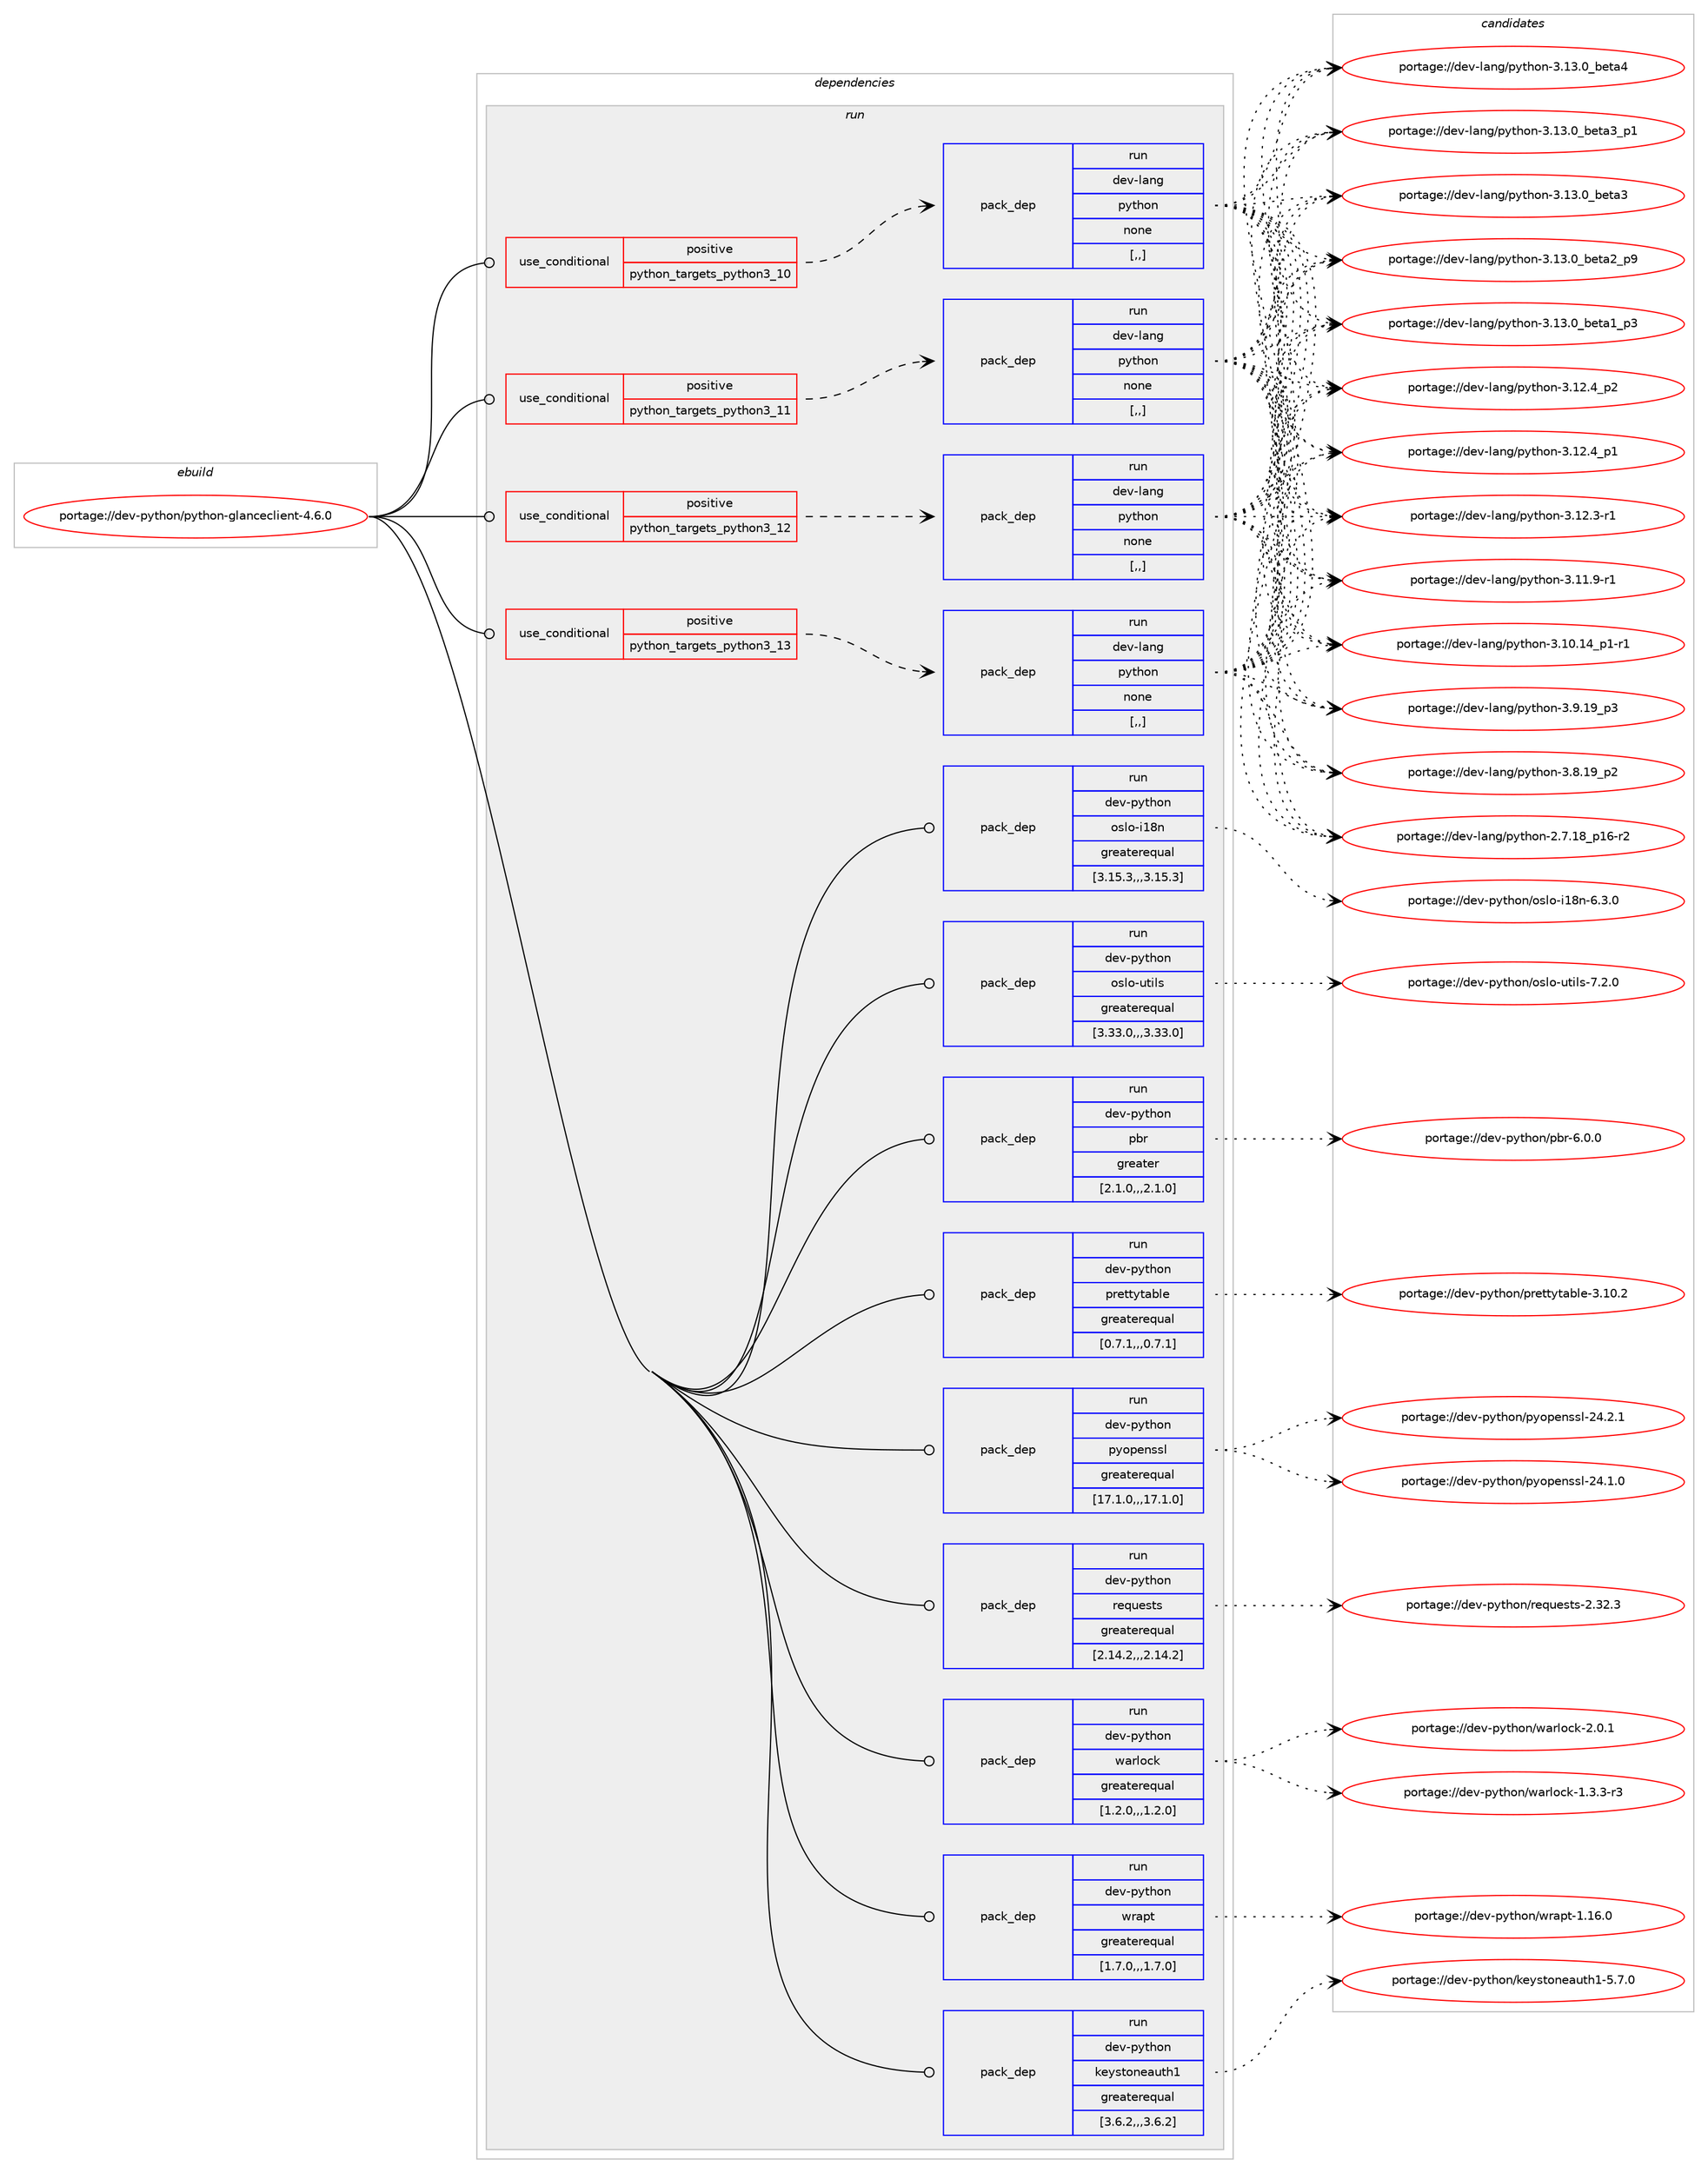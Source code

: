 digraph prolog {

# *************
# Graph options
# *************

newrank=true;
concentrate=true;
compound=true;
graph [rankdir=LR,fontname=Helvetica,fontsize=10,ranksep=1.5];#, ranksep=2.5, nodesep=0.2];
edge  [arrowhead=vee];
node  [fontname=Helvetica,fontsize=10];

# **********
# The ebuild
# **********

subgraph cluster_leftcol {
color=gray;
label=<<i>ebuild</i>>;
id [label="portage://dev-python/python-glanceclient-4.6.0", color=red, width=4, href="../dev-python/python-glanceclient-4.6.0.svg"];
}

# ****************
# The dependencies
# ****************

subgraph cluster_midcol {
color=gray;
label=<<i>dependencies</i>>;
subgraph cluster_compile {
fillcolor="#eeeeee";
style=filled;
label=<<i>compile</i>>;
}
subgraph cluster_compileandrun {
fillcolor="#eeeeee";
style=filled;
label=<<i>compile and run</i>>;
}
subgraph cluster_run {
fillcolor="#eeeeee";
style=filled;
label=<<i>run</i>>;
subgraph cond38326 {
dependency160257 [label=<<TABLE BORDER="0" CELLBORDER="1" CELLSPACING="0" CELLPADDING="4"><TR><TD ROWSPAN="3" CELLPADDING="10">use_conditional</TD></TR><TR><TD>positive</TD></TR><TR><TD>python_targets_python3_10</TD></TR></TABLE>>, shape=none, color=red];
subgraph pack120660 {
dependency160258 [label=<<TABLE BORDER="0" CELLBORDER="1" CELLSPACING="0" CELLPADDING="4" WIDTH="220"><TR><TD ROWSPAN="6" CELLPADDING="30">pack_dep</TD></TR><TR><TD WIDTH="110">run</TD></TR><TR><TD>dev-lang</TD></TR><TR><TD>python</TD></TR><TR><TD>none</TD></TR><TR><TD>[,,]</TD></TR></TABLE>>, shape=none, color=blue];
}
dependency160257:e -> dependency160258:w [weight=20,style="dashed",arrowhead="vee"];
}
id:e -> dependency160257:w [weight=20,style="solid",arrowhead="odot"];
subgraph cond38327 {
dependency160259 [label=<<TABLE BORDER="0" CELLBORDER="1" CELLSPACING="0" CELLPADDING="4"><TR><TD ROWSPAN="3" CELLPADDING="10">use_conditional</TD></TR><TR><TD>positive</TD></TR><TR><TD>python_targets_python3_11</TD></TR></TABLE>>, shape=none, color=red];
subgraph pack120661 {
dependency160260 [label=<<TABLE BORDER="0" CELLBORDER="1" CELLSPACING="0" CELLPADDING="4" WIDTH="220"><TR><TD ROWSPAN="6" CELLPADDING="30">pack_dep</TD></TR><TR><TD WIDTH="110">run</TD></TR><TR><TD>dev-lang</TD></TR><TR><TD>python</TD></TR><TR><TD>none</TD></TR><TR><TD>[,,]</TD></TR></TABLE>>, shape=none, color=blue];
}
dependency160259:e -> dependency160260:w [weight=20,style="dashed",arrowhead="vee"];
}
id:e -> dependency160259:w [weight=20,style="solid",arrowhead="odot"];
subgraph cond38328 {
dependency160261 [label=<<TABLE BORDER="0" CELLBORDER="1" CELLSPACING="0" CELLPADDING="4"><TR><TD ROWSPAN="3" CELLPADDING="10">use_conditional</TD></TR><TR><TD>positive</TD></TR><TR><TD>python_targets_python3_12</TD></TR></TABLE>>, shape=none, color=red];
subgraph pack120662 {
dependency160262 [label=<<TABLE BORDER="0" CELLBORDER="1" CELLSPACING="0" CELLPADDING="4" WIDTH="220"><TR><TD ROWSPAN="6" CELLPADDING="30">pack_dep</TD></TR><TR><TD WIDTH="110">run</TD></TR><TR><TD>dev-lang</TD></TR><TR><TD>python</TD></TR><TR><TD>none</TD></TR><TR><TD>[,,]</TD></TR></TABLE>>, shape=none, color=blue];
}
dependency160261:e -> dependency160262:w [weight=20,style="dashed",arrowhead="vee"];
}
id:e -> dependency160261:w [weight=20,style="solid",arrowhead="odot"];
subgraph cond38329 {
dependency160263 [label=<<TABLE BORDER="0" CELLBORDER="1" CELLSPACING="0" CELLPADDING="4"><TR><TD ROWSPAN="3" CELLPADDING="10">use_conditional</TD></TR><TR><TD>positive</TD></TR><TR><TD>python_targets_python3_13</TD></TR></TABLE>>, shape=none, color=red];
subgraph pack120663 {
dependency160264 [label=<<TABLE BORDER="0" CELLBORDER="1" CELLSPACING="0" CELLPADDING="4" WIDTH="220"><TR><TD ROWSPAN="6" CELLPADDING="30">pack_dep</TD></TR><TR><TD WIDTH="110">run</TD></TR><TR><TD>dev-lang</TD></TR><TR><TD>python</TD></TR><TR><TD>none</TD></TR><TR><TD>[,,]</TD></TR></TABLE>>, shape=none, color=blue];
}
dependency160263:e -> dependency160264:w [weight=20,style="dashed",arrowhead="vee"];
}
id:e -> dependency160263:w [weight=20,style="solid",arrowhead="odot"];
subgraph pack120664 {
dependency160265 [label=<<TABLE BORDER="0" CELLBORDER="1" CELLSPACING="0" CELLPADDING="4" WIDTH="220"><TR><TD ROWSPAN="6" CELLPADDING="30">pack_dep</TD></TR><TR><TD WIDTH="110">run</TD></TR><TR><TD>dev-python</TD></TR><TR><TD>keystoneauth1</TD></TR><TR><TD>greaterequal</TD></TR><TR><TD>[3.6.2,,,3.6.2]</TD></TR></TABLE>>, shape=none, color=blue];
}
id:e -> dependency160265:w [weight=20,style="solid",arrowhead="odot"];
subgraph pack120665 {
dependency160266 [label=<<TABLE BORDER="0" CELLBORDER="1" CELLSPACING="0" CELLPADDING="4" WIDTH="220"><TR><TD ROWSPAN="6" CELLPADDING="30">pack_dep</TD></TR><TR><TD WIDTH="110">run</TD></TR><TR><TD>dev-python</TD></TR><TR><TD>oslo-i18n</TD></TR><TR><TD>greaterequal</TD></TR><TR><TD>[3.15.3,,,3.15.3]</TD></TR></TABLE>>, shape=none, color=blue];
}
id:e -> dependency160266:w [weight=20,style="solid",arrowhead="odot"];
subgraph pack120666 {
dependency160267 [label=<<TABLE BORDER="0" CELLBORDER="1" CELLSPACING="0" CELLPADDING="4" WIDTH="220"><TR><TD ROWSPAN="6" CELLPADDING="30">pack_dep</TD></TR><TR><TD WIDTH="110">run</TD></TR><TR><TD>dev-python</TD></TR><TR><TD>oslo-utils</TD></TR><TR><TD>greaterequal</TD></TR><TR><TD>[3.33.0,,,3.33.0]</TD></TR></TABLE>>, shape=none, color=blue];
}
id:e -> dependency160267:w [weight=20,style="solid",arrowhead="odot"];
subgraph pack120667 {
dependency160268 [label=<<TABLE BORDER="0" CELLBORDER="1" CELLSPACING="0" CELLPADDING="4" WIDTH="220"><TR><TD ROWSPAN="6" CELLPADDING="30">pack_dep</TD></TR><TR><TD WIDTH="110">run</TD></TR><TR><TD>dev-python</TD></TR><TR><TD>pbr</TD></TR><TR><TD>greater</TD></TR><TR><TD>[2.1.0,,,2.1.0]</TD></TR></TABLE>>, shape=none, color=blue];
}
id:e -> dependency160268:w [weight=20,style="solid",arrowhead="odot"];
subgraph pack120668 {
dependency160269 [label=<<TABLE BORDER="0" CELLBORDER="1" CELLSPACING="0" CELLPADDING="4" WIDTH="220"><TR><TD ROWSPAN="6" CELLPADDING="30">pack_dep</TD></TR><TR><TD WIDTH="110">run</TD></TR><TR><TD>dev-python</TD></TR><TR><TD>prettytable</TD></TR><TR><TD>greaterequal</TD></TR><TR><TD>[0.7.1,,,0.7.1]</TD></TR></TABLE>>, shape=none, color=blue];
}
id:e -> dependency160269:w [weight=20,style="solid",arrowhead="odot"];
subgraph pack120669 {
dependency160270 [label=<<TABLE BORDER="0" CELLBORDER="1" CELLSPACING="0" CELLPADDING="4" WIDTH="220"><TR><TD ROWSPAN="6" CELLPADDING="30">pack_dep</TD></TR><TR><TD WIDTH="110">run</TD></TR><TR><TD>dev-python</TD></TR><TR><TD>pyopenssl</TD></TR><TR><TD>greaterequal</TD></TR><TR><TD>[17.1.0,,,17.1.0]</TD></TR></TABLE>>, shape=none, color=blue];
}
id:e -> dependency160270:w [weight=20,style="solid",arrowhead="odot"];
subgraph pack120670 {
dependency160271 [label=<<TABLE BORDER="0" CELLBORDER="1" CELLSPACING="0" CELLPADDING="4" WIDTH="220"><TR><TD ROWSPAN="6" CELLPADDING="30">pack_dep</TD></TR><TR><TD WIDTH="110">run</TD></TR><TR><TD>dev-python</TD></TR><TR><TD>requests</TD></TR><TR><TD>greaterequal</TD></TR><TR><TD>[2.14.2,,,2.14.2]</TD></TR></TABLE>>, shape=none, color=blue];
}
id:e -> dependency160271:w [weight=20,style="solid",arrowhead="odot"];
subgraph pack120671 {
dependency160272 [label=<<TABLE BORDER="0" CELLBORDER="1" CELLSPACING="0" CELLPADDING="4" WIDTH="220"><TR><TD ROWSPAN="6" CELLPADDING="30">pack_dep</TD></TR><TR><TD WIDTH="110">run</TD></TR><TR><TD>dev-python</TD></TR><TR><TD>warlock</TD></TR><TR><TD>greaterequal</TD></TR><TR><TD>[1.2.0,,,1.2.0]</TD></TR></TABLE>>, shape=none, color=blue];
}
id:e -> dependency160272:w [weight=20,style="solid",arrowhead="odot"];
subgraph pack120672 {
dependency160273 [label=<<TABLE BORDER="0" CELLBORDER="1" CELLSPACING="0" CELLPADDING="4" WIDTH="220"><TR><TD ROWSPAN="6" CELLPADDING="30">pack_dep</TD></TR><TR><TD WIDTH="110">run</TD></TR><TR><TD>dev-python</TD></TR><TR><TD>wrapt</TD></TR><TR><TD>greaterequal</TD></TR><TR><TD>[1.7.0,,,1.7.0]</TD></TR></TABLE>>, shape=none, color=blue];
}
id:e -> dependency160273:w [weight=20,style="solid",arrowhead="odot"];
}
}

# **************
# The candidates
# **************

subgraph cluster_choices {
rank=same;
color=gray;
label=<<i>candidates</i>>;

subgraph choice120660 {
color=black;
nodesep=1;
choice1001011184510897110103471121211161041111104551464951464895981011169752 [label="portage://dev-lang/python-3.13.0_beta4", color=red, width=4,href="../dev-lang/python-3.13.0_beta4.svg"];
choice10010111845108971101034711212111610411111045514649514648959810111697519511249 [label="portage://dev-lang/python-3.13.0_beta3_p1", color=red, width=4,href="../dev-lang/python-3.13.0_beta3_p1.svg"];
choice1001011184510897110103471121211161041111104551464951464895981011169751 [label="portage://dev-lang/python-3.13.0_beta3", color=red, width=4,href="../dev-lang/python-3.13.0_beta3.svg"];
choice10010111845108971101034711212111610411111045514649514648959810111697509511257 [label="portage://dev-lang/python-3.13.0_beta2_p9", color=red, width=4,href="../dev-lang/python-3.13.0_beta2_p9.svg"];
choice10010111845108971101034711212111610411111045514649514648959810111697499511251 [label="portage://dev-lang/python-3.13.0_beta1_p3", color=red, width=4,href="../dev-lang/python-3.13.0_beta1_p3.svg"];
choice100101118451089711010347112121116104111110455146495046529511250 [label="portage://dev-lang/python-3.12.4_p2", color=red, width=4,href="../dev-lang/python-3.12.4_p2.svg"];
choice100101118451089711010347112121116104111110455146495046529511249 [label="portage://dev-lang/python-3.12.4_p1", color=red, width=4,href="../dev-lang/python-3.12.4_p1.svg"];
choice100101118451089711010347112121116104111110455146495046514511449 [label="portage://dev-lang/python-3.12.3-r1", color=red, width=4,href="../dev-lang/python-3.12.3-r1.svg"];
choice100101118451089711010347112121116104111110455146494946574511449 [label="portage://dev-lang/python-3.11.9-r1", color=red, width=4,href="../dev-lang/python-3.11.9-r1.svg"];
choice100101118451089711010347112121116104111110455146494846495295112494511449 [label="portage://dev-lang/python-3.10.14_p1-r1", color=red, width=4,href="../dev-lang/python-3.10.14_p1-r1.svg"];
choice100101118451089711010347112121116104111110455146574649579511251 [label="portage://dev-lang/python-3.9.19_p3", color=red, width=4,href="../dev-lang/python-3.9.19_p3.svg"];
choice100101118451089711010347112121116104111110455146564649579511250 [label="portage://dev-lang/python-3.8.19_p2", color=red, width=4,href="../dev-lang/python-3.8.19_p2.svg"];
choice100101118451089711010347112121116104111110455046554649569511249544511450 [label="portage://dev-lang/python-2.7.18_p16-r2", color=red, width=4,href="../dev-lang/python-2.7.18_p16-r2.svg"];
dependency160258:e -> choice1001011184510897110103471121211161041111104551464951464895981011169752:w [style=dotted,weight="100"];
dependency160258:e -> choice10010111845108971101034711212111610411111045514649514648959810111697519511249:w [style=dotted,weight="100"];
dependency160258:e -> choice1001011184510897110103471121211161041111104551464951464895981011169751:w [style=dotted,weight="100"];
dependency160258:e -> choice10010111845108971101034711212111610411111045514649514648959810111697509511257:w [style=dotted,weight="100"];
dependency160258:e -> choice10010111845108971101034711212111610411111045514649514648959810111697499511251:w [style=dotted,weight="100"];
dependency160258:e -> choice100101118451089711010347112121116104111110455146495046529511250:w [style=dotted,weight="100"];
dependency160258:e -> choice100101118451089711010347112121116104111110455146495046529511249:w [style=dotted,weight="100"];
dependency160258:e -> choice100101118451089711010347112121116104111110455146495046514511449:w [style=dotted,weight="100"];
dependency160258:e -> choice100101118451089711010347112121116104111110455146494946574511449:w [style=dotted,weight="100"];
dependency160258:e -> choice100101118451089711010347112121116104111110455146494846495295112494511449:w [style=dotted,weight="100"];
dependency160258:e -> choice100101118451089711010347112121116104111110455146574649579511251:w [style=dotted,weight="100"];
dependency160258:e -> choice100101118451089711010347112121116104111110455146564649579511250:w [style=dotted,weight="100"];
dependency160258:e -> choice100101118451089711010347112121116104111110455046554649569511249544511450:w [style=dotted,weight="100"];
}
subgraph choice120661 {
color=black;
nodesep=1;
choice1001011184510897110103471121211161041111104551464951464895981011169752 [label="portage://dev-lang/python-3.13.0_beta4", color=red, width=4,href="../dev-lang/python-3.13.0_beta4.svg"];
choice10010111845108971101034711212111610411111045514649514648959810111697519511249 [label="portage://dev-lang/python-3.13.0_beta3_p1", color=red, width=4,href="../dev-lang/python-3.13.0_beta3_p1.svg"];
choice1001011184510897110103471121211161041111104551464951464895981011169751 [label="portage://dev-lang/python-3.13.0_beta3", color=red, width=4,href="../dev-lang/python-3.13.0_beta3.svg"];
choice10010111845108971101034711212111610411111045514649514648959810111697509511257 [label="portage://dev-lang/python-3.13.0_beta2_p9", color=red, width=4,href="../dev-lang/python-3.13.0_beta2_p9.svg"];
choice10010111845108971101034711212111610411111045514649514648959810111697499511251 [label="portage://dev-lang/python-3.13.0_beta1_p3", color=red, width=4,href="../dev-lang/python-3.13.0_beta1_p3.svg"];
choice100101118451089711010347112121116104111110455146495046529511250 [label="portage://dev-lang/python-3.12.4_p2", color=red, width=4,href="../dev-lang/python-3.12.4_p2.svg"];
choice100101118451089711010347112121116104111110455146495046529511249 [label="portage://dev-lang/python-3.12.4_p1", color=red, width=4,href="../dev-lang/python-3.12.4_p1.svg"];
choice100101118451089711010347112121116104111110455146495046514511449 [label="portage://dev-lang/python-3.12.3-r1", color=red, width=4,href="../dev-lang/python-3.12.3-r1.svg"];
choice100101118451089711010347112121116104111110455146494946574511449 [label="portage://dev-lang/python-3.11.9-r1", color=red, width=4,href="../dev-lang/python-3.11.9-r1.svg"];
choice100101118451089711010347112121116104111110455146494846495295112494511449 [label="portage://dev-lang/python-3.10.14_p1-r1", color=red, width=4,href="../dev-lang/python-3.10.14_p1-r1.svg"];
choice100101118451089711010347112121116104111110455146574649579511251 [label="portage://dev-lang/python-3.9.19_p3", color=red, width=4,href="../dev-lang/python-3.9.19_p3.svg"];
choice100101118451089711010347112121116104111110455146564649579511250 [label="portage://dev-lang/python-3.8.19_p2", color=red, width=4,href="../dev-lang/python-3.8.19_p2.svg"];
choice100101118451089711010347112121116104111110455046554649569511249544511450 [label="portage://dev-lang/python-2.7.18_p16-r2", color=red, width=4,href="../dev-lang/python-2.7.18_p16-r2.svg"];
dependency160260:e -> choice1001011184510897110103471121211161041111104551464951464895981011169752:w [style=dotted,weight="100"];
dependency160260:e -> choice10010111845108971101034711212111610411111045514649514648959810111697519511249:w [style=dotted,weight="100"];
dependency160260:e -> choice1001011184510897110103471121211161041111104551464951464895981011169751:w [style=dotted,weight="100"];
dependency160260:e -> choice10010111845108971101034711212111610411111045514649514648959810111697509511257:w [style=dotted,weight="100"];
dependency160260:e -> choice10010111845108971101034711212111610411111045514649514648959810111697499511251:w [style=dotted,weight="100"];
dependency160260:e -> choice100101118451089711010347112121116104111110455146495046529511250:w [style=dotted,weight="100"];
dependency160260:e -> choice100101118451089711010347112121116104111110455146495046529511249:w [style=dotted,weight="100"];
dependency160260:e -> choice100101118451089711010347112121116104111110455146495046514511449:w [style=dotted,weight="100"];
dependency160260:e -> choice100101118451089711010347112121116104111110455146494946574511449:w [style=dotted,weight="100"];
dependency160260:e -> choice100101118451089711010347112121116104111110455146494846495295112494511449:w [style=dotted,weight="100"];
dependency160260:e -> choice100101118451089711010347112121116104111110455146574649579511251:w [style=dotted,weight="100"];
dependency160260:e -> choice100101118451089711010347112121116104111110455146564649579511250:w [style=dotted,weight="100"];
dependency160260:e -> choice100101118451089711010347112121116104111110455046554649569511249544511450:w [style=dotted,weight="100"];
}
subgraph choice120662 {
color=black;
nodesep=1;
choice1001011184510897110103471121211161041111104551464951464895981011169752 [label="portage://dev-lang/python-3.13.0_beta4", color=red, width=4,href="../dev-lang/python-3.13.0_beta4.svg"];
choice10010111845108971101034711212111610411111045514649514648959810111697519511249 [label="portage://dev-lang/python-3.13.0_beta3_p1", color=red, width=4,href="../dev-lang/python-3.13.0_beta3_p1.svg"];
choice1001011184510897110103471121211161041111104551464951464895981011169751 [label="portage://dev-lang/python-3.13.0_beta3", color=red, width=4,href="../dev-lang/python-3.13.0_beta3.svg"];
choice10010111845108971101034711212111610411111045514649514648959810111697509511257 [label="portage://dev-lang/python-3.13.0_beta2_p9", color=red, width=4,href="../dev-lang/python-3.13.0_beta2_p9.svg"];
choice10010111845108971101034711212111610411111045514649514648959810111697499511251 [label="portage://dev-lang/python-3.13.0_beta1_p3", color=red, width=4,href="../dev-lang/python-3.13.0_beta1_p3.svg"];
choice100101118451089711010347112121116104111110455146495046529511250 [label="portage://dev-lang/python-3.12.4_p2", color=red, width=4,href="../dev-lang/python-3.12.4_p2.svg"];
choice100101118451089711010347112121116104111110455146495046529511249 [label="portage://dev-lang/python-3.12.4_p1", color=red, width=4,href="../dev-lang/python-3.12.4_p1.svg"];
choice100101118451089711010347112121116104111110455146495046514511449 [label="portage://dev-lang/python-3.12.3-r1", color=red, width=4,href="../dev-lang/python-3.12.3-r1.svg"];
choice100101118451089711010347112121116104111110455146494946574511449 [label="portage://dev-lang/python-3.11.9-r1", color=red, width=4,href="../dev-lang/python-3.11.9-r1.svg"];
choice100101118451089711010347112121116104111110455146494846495295112494511449 [label="portage://dev-lang/python-3.10.14_p1-r1", color=red, width=4,href="../dev-lang/python-3.10.14_p1-r1.svg"];
choice100101118451089711010347112121116104111110455146574649579511251 [label="portage://dev-lang/python-3.9.19_p3", color=red, width=4,href="../dev-lang/python-3.9.19_p3.svg"];
choice100101118451089711010347112121116104111110455146564649579511250 [label="portage://dev-lang/python-3.8.19_p2", color=red, width=4,href="../dev-lang/python-3.8.19_p2.svg"];
choice100101118451089711010347112121116104111110455046554649569511249544511450 [label="portage://dev-lang/python-2.7.18_p16-r2", color=red, width=4,href="../dev-lang/python-2.7.18_p16-r2.svg"];
dependency160262:e -> choice1001011184510897110103471121211161041111104551464951464895981011169752:w [style=dotted,weight="100"];
dependency160262:e -> choice10010111845108971101034711212111610411111045514649514648959810111697519511249:w [style=dotted,weight="100"];
dependency160262:e -> choice1001011184510897110103471121211161041111104551464951464895981011169751:w [style=dotted,weight="100"];
dependency160262:e -> choice10010111845108971101034711212111610411111045514649514648959810111697509511257:w [style=dotted,weight="100"];
dependency160262:e -> choice10010111845108971101034711212111610411111045514649514648959810111697499511251:w [style=dotted,weight="100"];
dependency160262:e -> choice100101118451089711010347112121116104111110455146495046529511250:w [style=dotted,weight="100"];
dependency160262:e -> choice100101118451089711010347112121116104111110455146495046529511249:w [style=dotted,weight="100"];
dependency160262:e -> choice100101118451089711010347112121116104111110455146495046514511449:w [style=dotted,weight="100"];
dependency160262:e -> choice100101118451089711010347112121116104111110455146494946574511449:w [style=dotted,weight="100"];
dependency160262:e -> choice100101118451089711010347112121116104111110455146494846495295112494511449:w [style=dotted,weight="100"];
dependency160262:e -> choice100101118451089711010347112121116104111110455146574649579511251:w [style=dotted,weight="100"];
dependency160262:e -> choice100101118451089711010347112121116104111110455146564649579511250:w [style=dotted,weight="100"];
dependency160262:e -> choice100101118451089711010347112121116104111110455046554649569511249544511450:w [style=dotted,weight="100"];
}
subgraph choice120663 {
color=black;
nodesep=1;
choice1001011184510897110103471121211161041111104551464951464895981011169752 [label="portage://dev-lang/python-3.13.0_beta4", color=red, width=4,href="../dev-lang/python-3.13.0_beta4.svg"];
choice10010111845108971101034711212111610411111045514649514648959810111697519511249 [label="portage://dev-lang/python-3.13.0_beta3_p1", color=red, width=4,href="../dev-lang/python-3.13.0_beta3_p1.svg"];
choice1001011184510897110103471121211161041111104551464951464895981011169751 [label="portage://dev-lang/python-3.13.0_beta3", color=red, width=4,href="../dev-lang/python-3.13.0_beta3.svg"];
choice10010111845108971101034711212111610411111045514649514648959810111697509511257 [label="portage://dev-lang/python-3.13.0_beta2_p9", color=red, width=4,href="../dev-lang/python-3.13.0_beta2_p9.svg"];
choice10010111845108971101034711212111610411111045514649514648959810111697499511251 [label="portage://dev-lang/python-3.13.0_beta1_p3", color=red, width=4,href="../dev-lang/python-3.13.0_beta1_p3.svg"];
choice100101118451089711010347112121116104111110455146495046529511250 [label="portage://dev-lang/python-3.12.4_p2", color=red, width=4,href="../dev-lang/python-3.12.4_p2.svg"];
choice100101118451089711010347112121116104111110455146495046529511249 [label="portage://dev-lang/python-3.12.4_p1", color=red, width=4,href="../dev-lang/python-3.12.4_p1.svg"];
choice100101118451089711010347112121116104111110455146495046514511449 [label="portage://dev-lang/python-3.12.3-r1", color=red, width=4,href="../dev-lang/python-3.12.3-r1.svg"];
choice100101118451089711010347112121116104111110455146494946574511449 [label="portage://dev-lang/python-3.11.9-r1", color=red, width=4,href="../dev-lang/python-3.11.9-r1.svg"];
choice100101118451089711010347112121116104111110455146494846495295112494511449 [label="portage://dev-lang/python-3.10.14_p1-r1", color=red, width=4,href="../dev-lang/python-3.10.14_p1-r1.svg"];
choice100101118451089711010347112121116104111110455146574649579511251 [label="portage://dev-lang/python-3.9.19_p3", color=red, width=4,href="../dev-lang/python-3.9.19_p3.svg"];
choice100101118451089711010347112121116104111110455146564649579511250 [label="portage://dev-lang/python-3.8.19_p2", color=red, width=4,href="../dev-lang/python-3.8.19_p2.svg"];
choice100101118451089711010347112121116104111110455046554649569511249544511450 [label="portage://dev-lang/python-2.7.18_p16-r2", color=red, width=4,href="../dev-lang/python-2.7.18_p16-r2.svg"];
dependency160264:e -> choice1001011184510897110103471121211161041111104551464951464895981011169752:w [style=dotted,weight="100"];
dependency160264:e -> choice10010111845108971101034711212111610411111045514649514648959810111697519511249:w [style=dotted,weight="100"];
dependency160264:e -> choice1001011184510897110103471121211161041111104551464951464895981011169751:w [style=dotted,weight="100"];
dependency160264:e -> choice10010111845108971101034711212111610411111045514649514648959810111697509511257:w [style=dotted,weight="100"];
dependency160264:e -> choice10010111845108971101034711212111610411111045514649514648959810111697499511251:w [style=dotted,weight="100"];
dependency160264:e -> choice100101118451089711010347112121116104111110455146495046529511250:w [style=dotted,weight="100"];
dependency160264:e -> choice100101118451089711010347112121116104111110455146495046529511249:w [style=dotted,weight="100"];
dependency160264:e -> choice100101118451089711010347112121116104111110455146495046514511449:w [style=dotted,weight="100"];
dependency160264:e -> choice100101118451089711010347112121116104111110455146494946574511449:w [style=dotted,weight="100"];
dependency160264:e -> choice100101118451089711010347112121116104111110455146494846495295112494511449:w [style=dotted,weight="100"];
dependency160264:e -> choice100101118451089711010347112121116104111110455146574649579511251:w [style=dotted,weight="100"];
dependency160264:e -> choice100101118451089711010347112121116104111110455146564649579511250:w [style=dotted,weight="100"];
dependency160264:e -> choice100101118451089711010347112121116104111110455046554649569511249544511450:w [style=dotted,weight="100"];
}
subgraph choice120664 {
color=black;
nodesep=1;
choice10010111845112121116104111110471071011211151161111101019711711610449455346554648 [label="portage://dev-python/keystoneauth1-5.7.0", color=red, width=4,href="../dev-python/keystoneauth1-5.7.0.svg"];
dependency160265:e -> choice10010111845112121116104111110471071011211151161111101019711711610449455346554648:w [style=dotted,weight="100"];
}
subgraph choice120665 {
color=black;
nodesep=1;
choice1001011184511212111610411111047111115108111451054956110455446514648 [label="portage://dev-python/oslo-i18n-6.3.0", color=red, width=4,href="../dev-python/oslo-i18n-6.3.0.svg"];
dependency160266:e -> choice1001011184511212111610411111047111115108111451054956110455446514648:w [style=dotted,weight="100"];
}
subgraph choice120666 {
color=black;
nodesep=1;
choice100101118451121211161041111104711111510811145117116105108115455546504648 [label="portage://dev-python/oslo-utils-7.2.0", color=red, width=4,href="../dev-python/oslo-utils-7.2.0.svg"];
dependency160267:e -> choice100101118451121211161041111104711111510811145117116105108115455546504648:w [style=dotted,weight="100"];
}
subgraph choice120667 {
color=black;
nodesep=1;
choice100101118451121211161041111104711298114455446484648 [label="portage://dev-python/pbr-6.0.0", color=red, width=4,href="../dev-python/pbr-6.0.0.svg"];
dependency160268:e -> choice100101118451121211161041111104711298114455446484648:w [style=dotted,weight="100"];
}
subgraph choice120668 {
color=black;
nodesep=1;
choice1001011184511212111610411111047112114101116116121116979810810145514649484650 [label="portage://dev-python/prettytable-3.10.2", color=red, width=4,href="../dev-python/prettytable-3.10.2.svg"];
dependency160269:e -> choice1001011184511212111610411111047112114101116116121116979810810145514649484650:w [style=dotted,weight="100"];
}
subgraph choice120669 {
color=black;
nodesep=1;
choice100101118451121211161041111104711212111111210111011511510845505246504649 [label="portage://dev-python/pyopenssl-24.2.1", color=red, width=4,href="../dev-python/pyopenssl-24.2.1.svg"];
choice100101118451121211161041111104711212111111210111011511510845505246494648 [label="portage://dev-python/pyopenssl-24.1.0", color=red, width=4,href="../dev-python/pyopenssl-24.1.0.svg"];
dependency160270:e -> choice100101118451121211161041111104711212111111210111011511510845505246504649:w [style=dotted,weight="100"];
dependency160270:e -> choice100101118451121211161041111104711212111111210111011511510845505246494648:w [style=dotted,weight="100"];
}
subgraph choice120670 {
color=black;
nodesep=1;
choice100101118451121211161041111104711410111311710111511611545504651504651 [label="portage://dev-python/requests-2.32.3", color=red, width=4,href="../dev-python/requests-2.32.3.svg"];
dependency160271:e -> choice100101118451121211161041111104711410111311710111511611545504651504651:w [style=dotted,weight="100"];
}
subgraph choice120671 {
color=black;
nodesep=1;
choice10010111845112121116104111110471199711410811199107455046484649 [label="portage://dev-python/warlock-2.0.1", color=red, width=4,href="../dev-python/warlock-2.0.1.svg"];
choice100101118451121211161041111104711997114108111991074549465146514511451 [label="portage://dev-python/warlock-1.3.3-r3", color=red, width=4,href="../dev-python/warlock-1.3.3-r3.svg"];
dependency160272:e -> choice10010111845112121116104111110471199711410811199107455046484649:w [style=dotted,weight="100"];
dependency160272:e -> choice100101118451121211161041111104711997114108111991074549465146514511451:w [style=dotted,weight="100"];
}
subgraph choice120672 {
color=black;
nodesep=1;
choice10010111845112121116104111110471191149711211645494649544648 [label="portage://dev-python/wrapt-1.16.0", color=red, width=4,href="../dev-python/wrapt-1.16.0.svg"];
dependency160273:e -> choice10010111845112121116104111110471191149711211645494649544648:w [style=dotted,weight="100"];
}
}

}
